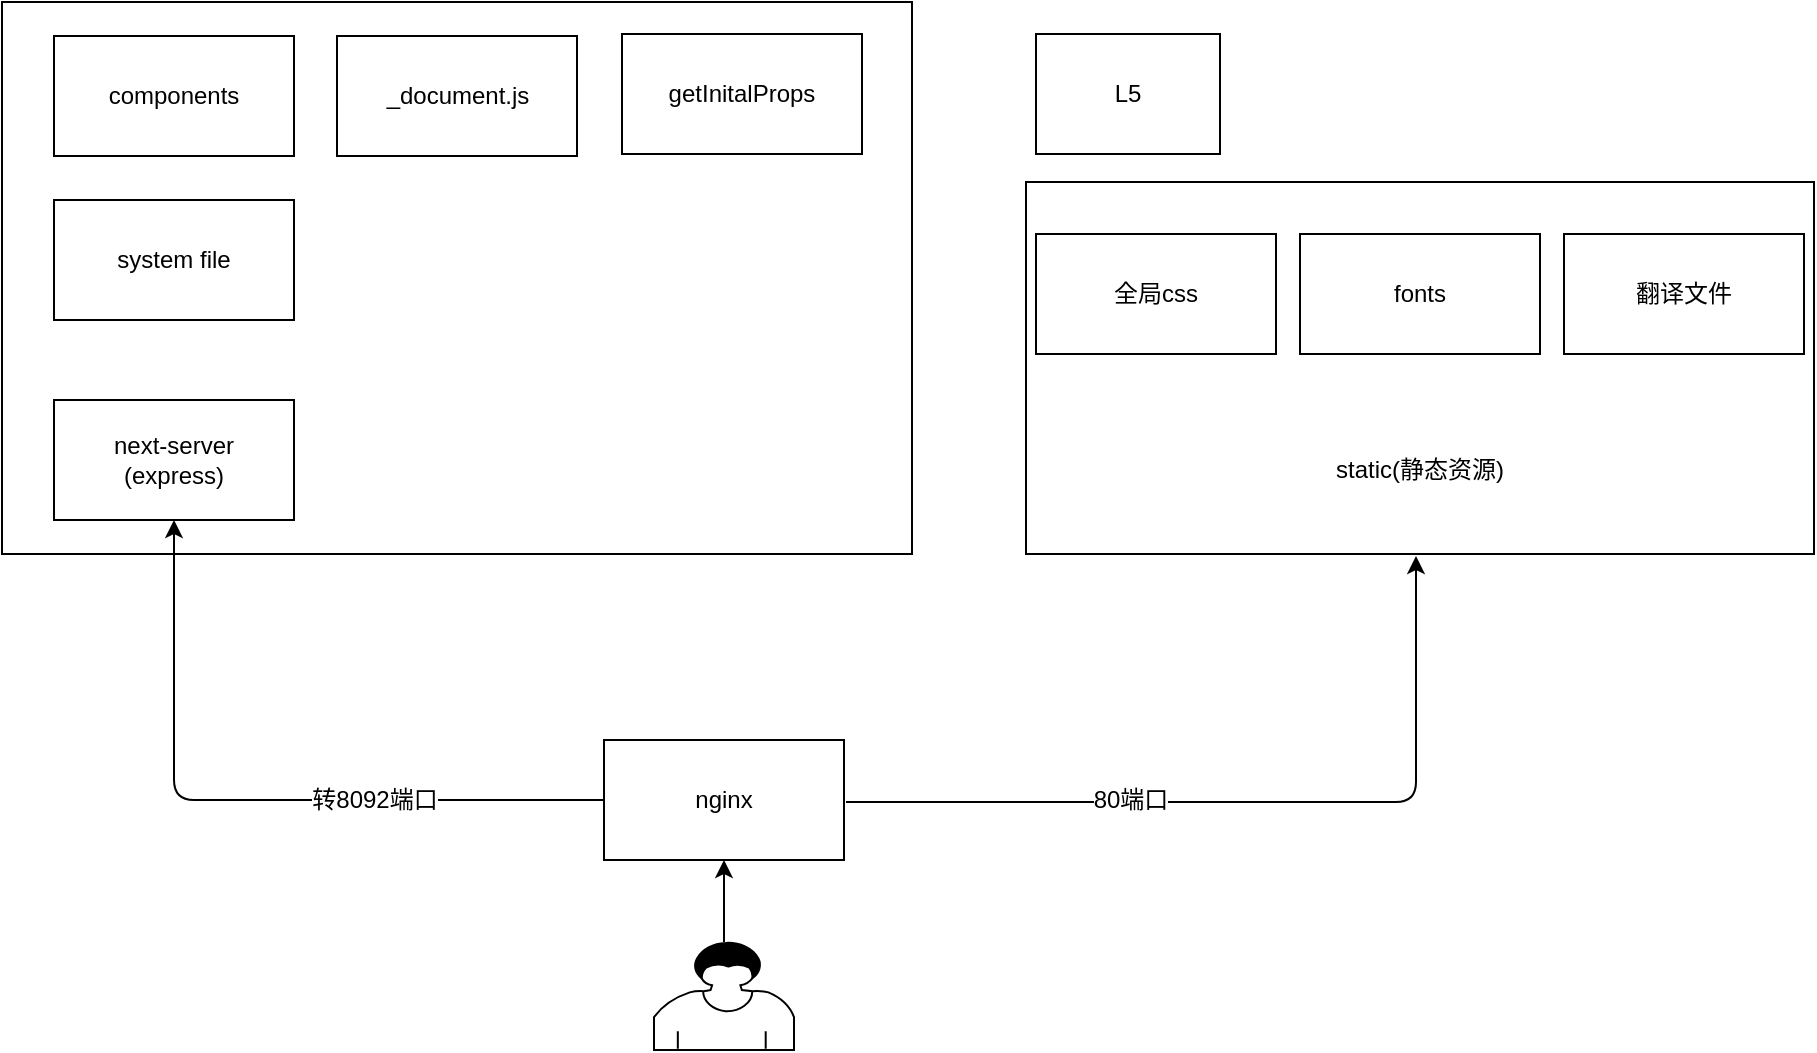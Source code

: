 <mxfile version="10.9.7" type="github"><diagram id="yrwFZAALMLEYpF8rsA4R" name="Page-1"><mxGraphModel dx="946" dy="648" grid="0" gridSize="10" guides="1" tooltips="1" connect="1" arrows="1" fold="1" page="1" pageScale="1.5" pageWidth="827" pageHeight="1169" math="0" shadow="0"><root><mxCell id="0"/><mxCell id="1" parent="0"/><mxCell id="fjasAtEGyfay4XgpQ-7l-1" value="" style="rounded=0;whiteSpace=wrap;html=1;" vertex="1" parent="1"><mxGeometry x="142" y="100" width="455" height="276" as="geometry"/></mxCell><mxCell id="fjasAtEGyfay4XgpQ-7l-7" value="&lt;br&gt;&lt;br&gt;&lt;br&gt;&lt;br&gt;&lt;br&gt;&lt;br&gt;&lt;br&gt;static(静态资源)" style="rounded=0;whiteSpace=wrap;html=1;" vertex="1" parent="1"><mxGeometry x="654" y="190" width="394" height="186" as="geometry"/></mxCell><mxCell id="fjasAtEGyfay4XgpQ-7l-3" value="" style="shape=mxgraph.bpmn.user_task;html=1;outlineConnect=0;" vertex="1" parent="1"><mxGeometry x="468" y="570" width="70" height="54" as="geometry"/></mxCell><mxCell id="fjasAtEGyfay4XgpQ-7l-4" value="nginx" style="rounded=0;whiteSpace=wrap;html=1;" vertex="1" parent="1"><mxGeometry x="443" y="469" width="120" height="60" as="geometry"/></mxCell><mxCell id="fjasAtEGyfay4XgpQ-7l-5" value="fonts" style="rounded=0;whiteSpace=wrap;html=1;" vertex="1" parent="1"><mxGeometry x="791" y="216" width="120" height="60" as="geometry"/></mxCell><mxCell id="fjasAtEGyfay4XgpQ-7l-6" value="全局css" style="rounded=0;whiteSpace=wrap;html=1;" vertex="1" parent="1"><mxGeometry x="659" y="216" width="120" height="60" as="geometry"/></mxCell><mxCell id="fjasAtEGyfay4XgpQ-7l-8" value="翻译文件" style="rounded=0;whiteSpace=wrap;html=1;" vertex="1" parent="1"><mxGeometry x="923" y="216" width="120" height="60" as="geometry"/></mxCell><mxCell id="fjasAtEGyfay4XgpQ-7l-9" value="" style="endArrow=classic;html=1;" edge="1" parent="1"><mxGeometry width="50" height="50" relative="1" as="geometry"><mxPoint x="564" y="500" as="sourcePoint"/><mxPoint x="849" y="377" as="targetPoint"/><Array as="points"><mxPoint x="849" y="500"/></Array></mxGeometry></mxCell><mxCell id="fjasAtEGyfay4XgpQ-7l-10" value="80端口" style="text;html=1;resizable=0;points=[];align=center;verticalAlign=middle;labelBackgroundColor=#ffffff;" vertex="1" connectable="0" parent="fjasAtEGyfay4XgpQ-7l-9"><mxGeometry x="0.085" y="1" relative="1" as="geometry"><mxPoint x="-80" as="offset"/></mxGeometry></mxCell><mxCell id="fjasAtEGyfay4XgpQ-7l-11" value="next-server&lt;br&gt;(express)" style="rounded=0;whiteSpace=wrap;html=1;" vertex="1" parent="1"><mxGeometry x="168" y="299" width="120" height="60" as="geometry"/></mxCell><mxCell id="fjasAtEGyfay4XgpQ-7l-12" value="" style="endArrow=classic;html=1;entryX=0.5;entryY=1;entryDx=0;entryDy=0;exitX=0;exitY=0.5;exitDx=0;exitDy=0;" edge="1" parent="1" source="fjasAtEGyfay4XgpQ-7l-4" target="fjasAtEGyfay4XgpQ-7l-11"><mxGeometry width="50" height="50" relative="1" as="geometry"><mxPoint x="537" y="467" as="sourcePoint"/><mxPoint x="587" y="427" as="targetPoint"/><Array as="points"><mxPoint x="228" y="499"/></Array></mxGeometry></mxCell><mxCell id="fjasAtEGyfay4XgpQ-7l-14" value="转8092端口" style="text;html=1;resizable=0;points=[];align=center;verticalAlign=middle;labelBackgroundColor=#ffffff;" vertex="1" connectable="0" parent="fjasAtEGyfay4XgpQ-7l-12"><mxGeometry x="-0.063" relative="1" as="geometry"><mxPoint x="51" as="offset"/></mxGeometry></mxCell><mxCell id="fjasAtEGyfay4XgpQ-7l-13" value="" style="endArrow=classic;html=1;entryX=0.5;entryY=1;entryDx=0;entryDy=0;" edge="1" parent="1" source="fjasAtEGyfay4XgpQ-7l-3" target="fjasAtEGyfay4XgpQ-7l-4"><mxGeometry width="50" height="50" relative="1" as="geometry"><mxPoint x="486" y="582" as="sourcePoint"/><mxPoint x="536" y="532" as="targetPoint"/></mxGeometry></mxCell><mxCell id="fjasAtEGyfay4XgpQ-7l-15" value="system file" style="rounded=0;whiteSpace=wrap;html=1;" vertex="1" parent="1"><mxGeometry x="168" y="199" width="120" height="60" as="geometry"/></mxCell><mxCell id="fjasAtEGyfay4XgpQ-7l-17" value="components" style="rounded=0;whiteSpace=wrap;html=1;" vertex="1" parent="1"><mxGeometry x="168" y="117" width="120" height="60" as="geometry"/></mxCell><mxCell id="fjasAtEGyfay4XgpQ-7l-18" value="_document.js" style="rounded=0;whiteSpace=wrap;html=1;" vertex="1" parent="1"><mxGeometry x="309.5" y="117" width="120" height="60" as="geometry"/></mxCell><mxCell id="fjasAtEGyfay4XgpQ-7l-19" value="L5&lt;br&gt;" style="rounded=0;whiteSpace=wrap;html=1;" vertex="1" parent="1"><mxGeometry x="659" y="116" width="92" height="60" as="geometry"/></mxCell><mxCell id="fjasAtEGyfay4XgpQ-7l-24" value="getInitalProps" style="rounded=0;whiteSpace=wrap;html=1;" vertex="1" parent="1"><mxGeometry x="452" y="116" width="120" height="60" as="geometry"/></mxCell></root></mxGraphModel></diagram></mxfile>